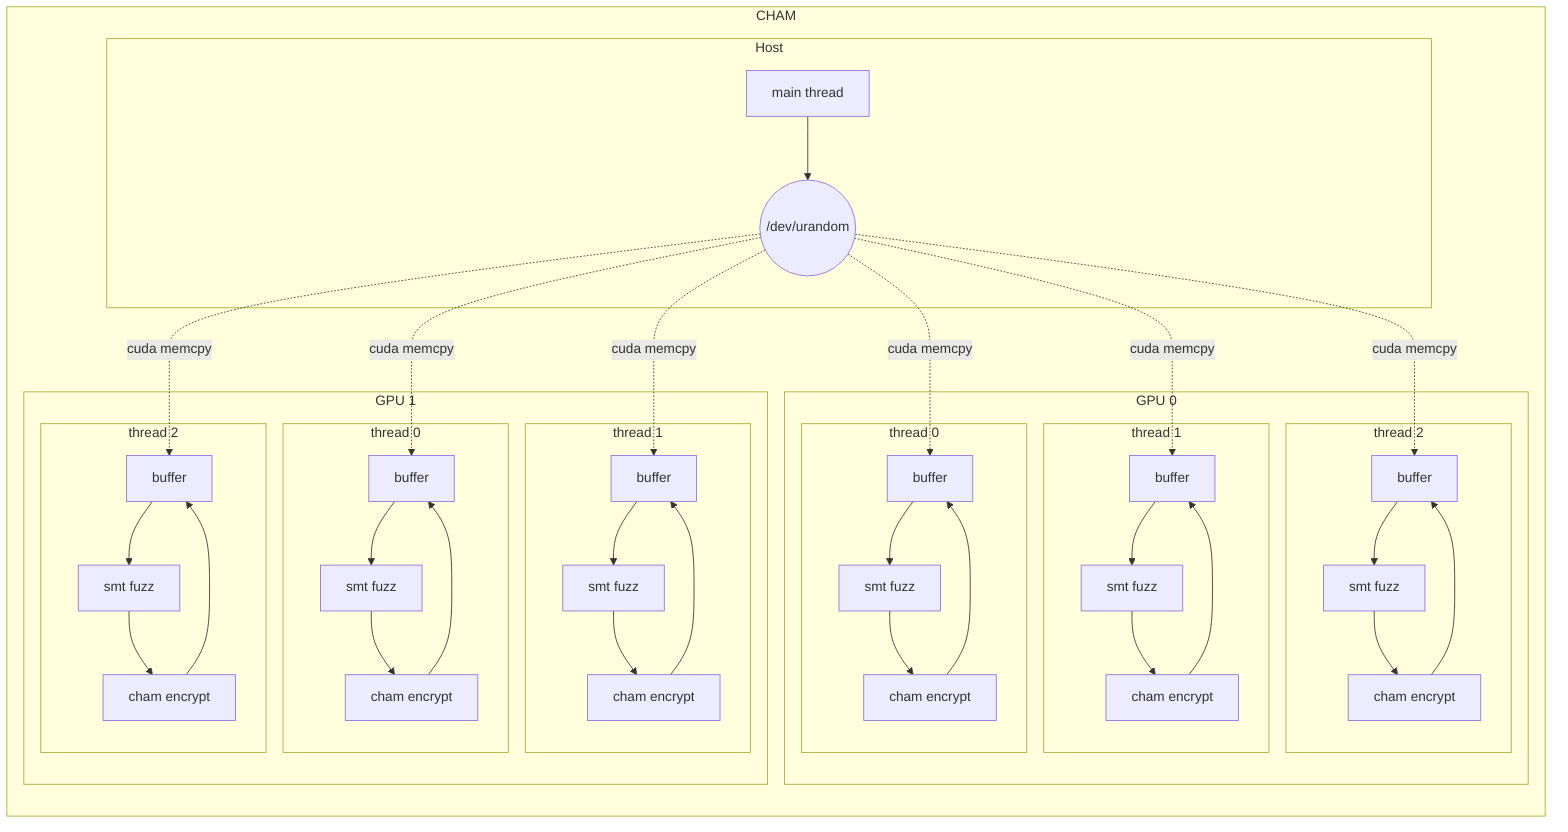 graph LR
    subgraph CHAM

    subgraph Host
    mt[main thread]
    urand((/dev/urandom))
    mt --> urand
    end

    subgraph GPU 0
    subgraph thread 0
    buf00[buffer]
    fuz00[smt fuzz]
    rng00[cham encrypt]
    buf00 --> fuz00
    fuz00 --> rng00
    rng00 --> buf00
    end
    subgraph thread 1
    buf01[buffer]
    fuz01[smt fuzz]
    rng01[cham encrypt]
    buf01 --> fuz01
    fuz01 --> rng01
    rng01 --> buf01
    end
    subgraph thread 2
    buf02[buffer]
    fuz02[smt fuzz]
    rng02[cham encrypt]
    buf02 --> fuz02
    fuz02 --> rng02
    rng02 --> buf02
    end
    end

    subgraph GPU 1
    subgraph thread 0
    buf10[buffer]
    fuz10[smt fuzz]
    rng10[cham encrypt]
    buf10 --> fuz10
    fuz10 --> rng10
    rng10 --> buf10
    end
    subgraph thread 1
    buf11[buffer]
    fuz11[smt fuzz]
    rng11[cham encrypt]
    buf11 --> fuz11
    fuz11 --> rng11
    rng11 --> buf11
    end
    subgraph thread 2
    buf12[buffer]
    fuz12[smt fuzz]
    rng12[cham encrypt]
    buf12 --> fuz12
    fuz12 --> rng12
    rng12 --> buf12
    end
    end


    urand -.-> |cuda memcpy| buf00 & buf01 & buf02
    urand -.-> |cuda memcpy| buf10 & buf11 & buf12

    end
